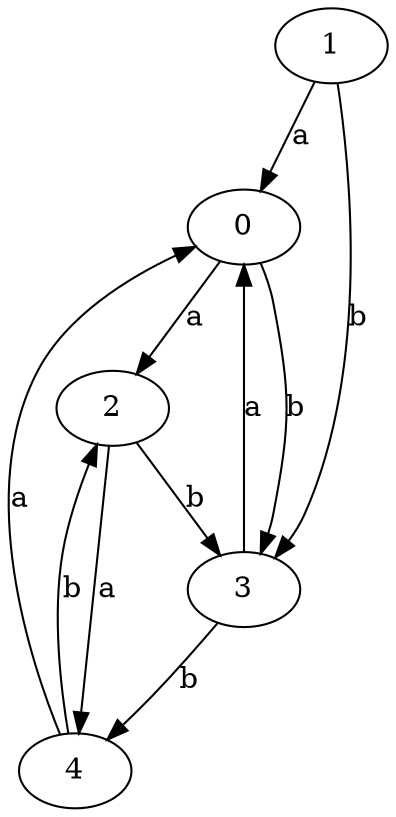 digraph {
 ranksep=0.5;
 d2tdocpreamble = "\usetikzlibrary{automata}";
 d2tfigpreamble = "\tikzstyle{every state}= [ draw=blue!50,very thick,fill=blue!20]  \tikzstyle{auto}= [fill=white]";
 node [style="state"];
 edge [lblstyle="auto",topath="bend right", len=4  ]
  "0" [label="0",style = "state, initial"];
  "1" [label="1",];
  "2" [label="2",style = "state, accepting"];
  "3" [label="3",];
  "4" [label="4",];
  "0" -> "2" [label="a"];
  "0" -> "3" [label="b"];
  "1" -> "0" [label="a"];
  "1" -> "3" [label="b"];
  "2" -> "3" [label="b"];
  "2" -> "4" [label="a"];
  "3" -> "0" [label="a"];
  "3" -> "4" [label="b"];
  "4" -> "0" [label="a"];
  "4" -> "2" [label="b"];
}
